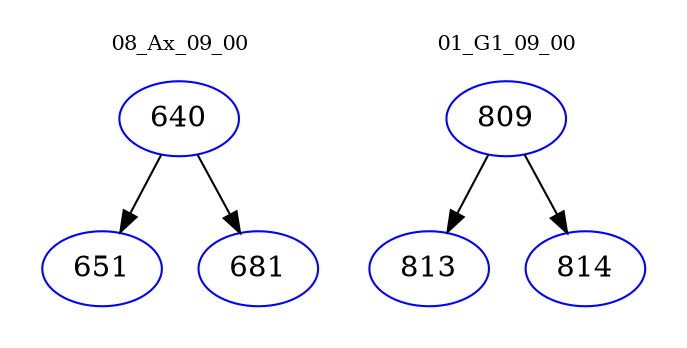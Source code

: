 digraph{
subgraph cluster_0 {
color = white
label = "08_Ax_09_00";
fontsize=10;
T0_640 [label="640", color="blue"]
T0_640 -> T0_651 [color="black"]
T0_651 [label="651", color="blue"]
T0_640 -> T0_681 [color="black"]
T0_681 [label="681", color="blue"]
}
subgraph cluster_1 {
color = white
label = "01_G1_09_00";
fontsize=10;
T1_809 [label="809", color="blue"]
T1_809 -> T1_813 [color="black"]
T1_813 [label="813", color="blue"]
T1_809 -> T1_814 [color="black"]
T1_814 [label="814", color="blue"]
}
}
